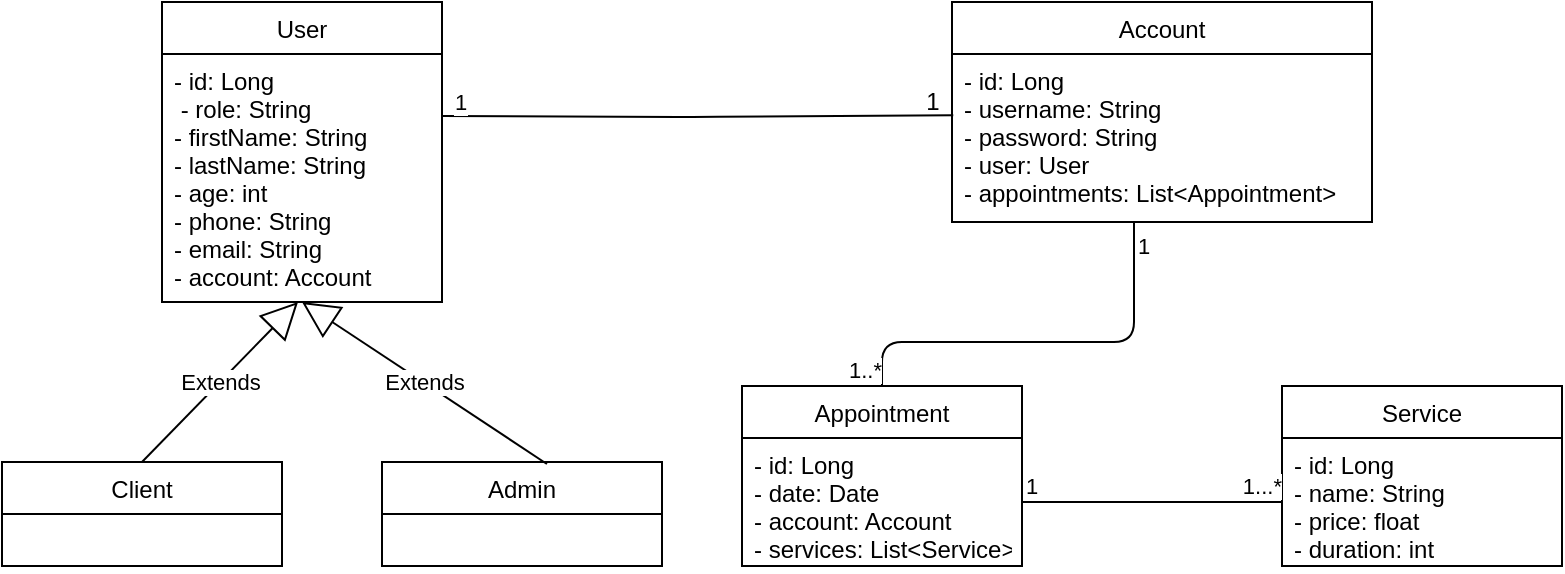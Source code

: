 <mxfile version="14.6.6" type="device"><diagram id="C5RBs43oDa-KdzZeNtuy" name="Page-1"><mxGraphModel dx="1278" dy="580" grid="1" gridSize="10" guides="1" tooltips="1" connect="1" arrows="1" fold="1" page="1" pageScale="1" pageWidth="827" pageHeight="1169" math="0" shadow="0"><root><mxCell id="WIyWlLk6GJQsqaUBKTNV-0"/><mxCell id="WIyWlLk6GJQsqaUBKTNV-1" parent="WIyWlLk6GJQsqaUBKTNV-0"/><mxCell id="j0f8JOt9fn69dyKwX__1-12" value="User" style="swimlane;fontStyle=0;childLayout=stackLayout;horizontal=1;startSize=26;fillColor=none;horizontalStack=0;resizeParent=1;resizeParentMax=0;resizeLast=0;collapsible=1;marginBottom=0;" parent="WIyWlLk6GJQsqaUBKTNV-1" vertex="1"><mxGeometry x="120" y="40" width="140" height="150" as="geometry"/></mxCell><mxCell id="j0f8JOt9fn69dyKwX__1-9" value="- id: Long&#10; - role: String&#10;- firstName: String&#10;- lastName: String&#10;- age: int&#10;- phone: String&#10;- email: String&#10;- account: Account" style="text;strokeColor=none;fillColor=none;align=left;verticalAlign=top;spacingLeft=4;spacingRight=4;overflow=hidden;rotatable=0;points=[[0,0.5],[1,0.5]];portConstraint=eastwest;" parent="j0f8JOt9fn69dyKwX__1-12" vertex="1"><mxGeometry y="26" width="140" height="124" as="geometry"/></mxCell><mxCell id="j0f8JOt9fn69dyKwX__1-16" value="Client" style="swimlane;fontStyle=0;childLayout=stackLayout;horizontal=1;startSize=26;fillColor=none;horizontalStack=0;resizeParent=1;resizeParentMax=0;resizeLast=0;collapsible=1;marginBottom=0;" parent="WIyWlLk6GJQsqaUBKTNV-1" vertex="1"><mxGeometry x="40" y="270" width="140" height="52" as="geometry"/></mxCell><mxCell id="j0f8JOt9fn69dyKwX__1-20" value="Admin" style="swimlane;fontStyle=0;childLayout=stackLayout;horizontal=1;startSize=26;fillColor=none;horizontalStack=0;resizeParent=1;resizeParentMax=0;resizeLast=0;collapsible=1;marginBottom=0;" parent="WIyWlLk6GJQsqaUBKTNV-1" vertex="1"><mxGeometry x="230" y="270" width="140" height="52" as="geometry"/></mxCell><mxCell id="j0f8JOt9fn69dyKwX__1-21" value="Account" style="swimlane;fontStyle=0;childLayout=stackLayout;horizontal=1;startSize=26;fillColor=none;horizontalStack=0;resizeParent=1;resizeParentMax=0;resizeLast=0;collapsible=1;marginBottom=0;" parent="WIyWlLk6GJQsqaUBKTNV-1" vertex="1"><mxGeometry x="515" y="40" width="210" height="110" as="geometry"/></mxCell><mxCell id="j0f8JOt9fn69dyKwX__1-22" value="- id: Long&#10;- username: String&#10;- password: String&#10;- user: User&#10;- appointments: List&lt;Appointment&gt;" style="text;strokeColor=none;fillColor=none;align=left;verticalAlign=top;spacingLeft=4;spacingRight=4;overflow=hidden;rotatable=0;points=[[0,0.5],[1,0.5]];portConstraint=eastwest;" parent="j0f8JOt9fn69dyKwX__1-21" vertex="1"><mxGeometry y="26" width="210" height="84" as="geometry"/></mxCell><mxCell id="j0f8JOt9fn69dyKwX__1-23" value="Appointment" style="swimlane;fontStyle=0;childLayout=stackLayout;horizontal=1;startSize=26;fillColor=none;horizontalStack=0;resizeParent=1;resizeParentMax=0;resizeLast=0;collapsible=1;marginBottom=0;" parent="WIyWlLk6GJQsqaUBKTNV-1" vertex="1"><mxGeometry x="410" y="232" width="140" height="90" as="geometry"/></mxCell><mxCell id="j0f8JOt9fn69dyKwX__1-24" value="- id: Long&#10;- date: Date&#10;- account: Account&#10;- services: List&lt;Service&gt;" style="text;strokeColor=none;fillColor=none;align=left;verticalAlign=top;spacingLeft=4;spacingRight=4;overflow=hidden;rotatable=0;points=[[0,0.5],[1,0.5]];portConstraint=eastwest;" parent="j0f8JOt9fn69dyKwX__1-23" vertex="1"><mxGeometry y="26" width="140" height="64" as="geometry"/></mxCell><mxCell id="j0f8JOt9fn69dyKwX__1-25" value="Service" style="swimlane;fontStyle=0;childLayout=stackLayout;horizontal=1;startSize=26;fillColor=none;horizontalStack=0;resizeParent=1;resizeParentMax=0;resizeLast=0;collapsible=1;marginBottom=0;" parent="WIyWlLk6GJQsqaUBKTNV-1" vertex="1"><mxGeometry x="680" y="232" width="140" height="90" as="geometry"/></mxCell><mxCell id="j0f8JOt9fn69dyKwX__1-26" value="- id: Long&#10;- name: String&#10;- price: float&#10;- duration: int" style="text;strokeColor=none;fillColor=none;align=left;verticalAlign=top;spacingLeft=4;spacingRight=4;overflow=hidden;rotatable=0;points=[[0,0.5],[1,0.5]];portConstraint=eastwest;" parent="j0f8JOt9fn69dyKwX__1-25" vertex="1"><mxGeometry y="26" width="140" height="64" as="geometry"/></mxCell><mxCell id="j0f8JOt9fn69dyKwX__1-27" value="Extends" style="endArrow=block;endSize=16;endFill=0;html=1;exitX=0.5;exitY=0;exitDx=0;exitDy=0;" parent="WIyWlLk6GJQsqaUBKTNV-1" source="j0f8JOt9fn69dyKwX__1-16" edge="1"><mxGeometry width="160" relative="1" as="geometry"><mxPoint x="410" y="240" as="sourcePoint"/><mxPoint x="188" y="190" as="targetPoint"/></mxGeometry></mxCell><mxCell id="j0f8JOt9fn69dyKwX__1-28" value="Extends" style="endArrow=block;endSize=16;endFill=0;html=1;exitX=0.589;exitY=0.019;exitDx=0;exitDy=0;exitPerimeter=0;" parent="WIyWlLk6GJQsqaUBKTNV-1" source="j0f8JOt9fn69dyKwX__1-20" edge="1"><mxGeometry width="160" relative="1" as="geometry"><mxPoint x="120" y="280" as="sourcePoint"/><mxPoint x="190" y="190" as="targetPoint"/></mxGeometry></mxCell><mxCell id="j0f8JOt9fn69dyKwX__1-29" value="" style="endArrow=none;html=1;edgeStyle=orthogonalEdgeStyle;entryX=0.003;entryY=0.364;entryDx=0;entryDy=0;entryPerimeter=0;" parent="WIyWlLk6GJQsqaUBKTNV-1" target="j0f8JOt9fn69dyKwX__1-22" edge="1"><mxGeometry relative="1" as="geometry"><mxPoint x="260" y="97" as="sourcePoint"/><mxPoint x="570" y="240" as="targetPoint"/></mxGeometry></mxCell><mxCell id="j0f8JOt9fn69dyKwX__1-37" value="1" style="edgeLabel;html=1;align=center;verticalAlign=middle;resizable=0;points=[];" parent="j0f8JOt9fn69dyKwX__1-29" vertex="1" connectable="0"><mxGeometry x="-0.928" y="7" relative="1" as="geometry"><mxPoint as="offset"/></mxGeometry></mxCell><mxCell id="j0f8JOt9fn69dyKwX__1-33" value="1" style="text;html=1;align=center;verticalAlign=middle;resizable=0;points=[];autosize=1;" parent="WIyWlLk6GJQsqaUBKTNV-1" vertex="1"><mxGeometry x="495" y="80" width="20" height="20" as="geometry"/></mxCell><mxCell id="j0f8JOt9fn69dyKwX__1-48" value="" style="endArrow=none;html=1;edgeStyle=orthogonalEdgeStyle;entryX=0.5;entryY=0;entryDx=0;entryDy=0;" parent="WIyWlLk6GJQsqaUBKTNV-1" target="j0f8JOt9fn69dyKwX__1-23" edge="1"><mxGeometry relative="1" as="geometry"><mxPoint x="606" y="150" as="sourcePoint"/><mxPoint x="570" y="240" as="targetPoint"/><Array as="points"><mxPoint x="606" y="210"/><mxPoint x="480" y="210"/></Array></mxGeometry></mxCell><mxCell id="j0f8JOt9fn69dyKwX__1-49" value="1" style="edgeLabel;resizable=0;html=1;align=left;verticalAlign=bottom;" parent="j0f8JOt9fn69dyKwX__1-48" connectable="0" vertex="1"><mxGeometry x="-1" relative="1" as="geometry"><mxPoint y="20" as="offset"/></mxGeometry></mxCell><mxCell id="j0f8JOt9fn69dyKwX__1-50" value="1..*" style="edgeLabel;resizable=0;html=1;align=right;verticalAlign=bottom;" parent="j0f8JOt9fn69dyKwX__1-48" connectable="0" vertex="1"><mxGeometry x="1" relative="1" as="geometry"/></mxCell><mxCell id="j0f8JOt9fn69dyKwX__1-51" value="" style="endArrow=none;html=1;edgeStyle=orthogonalEdgeStyle;exitX=1;exitY=0.5;exitDx=0;exitDy=0;entryX=0;entryY=0.5;entryDx=0;entryDy=0;" parent="WIyWlLk6GJQsqaUBKTNV-1" source="j0f8JOt9fn69dyKwX__1-24" target="j0f8JOt9fn69dyKwX__1-26" edge="1"><mxGeometry relative="1" as="geometry"><mxPoint x="410" y="240" as="sourcePoint"/><mxPoint x="570" y="240" as="targetPoint"/></mxGeometry></mxCell><mxCell id="j0f8JOt9fn69dyKwX__1-52" value="1" style="edgeLabel;resizable=0;html=1;align=left;verticalAlign=bottom;" parent="j0f8JOt9fn69dyKwX__1-51" connectable="0" vertex="1"><mxGeometry x="-1" relative="1" as="geometry"/></mxCell><mxCell id="j0f8JOt9fn69dyKwX__1-53" value="1...*" style="edgeLabel;resizable=0;html=1;align=right;verticalAlign=bottom;" parent="j0f8JOt9fn69dyKwX__1-51" connectable="0" vertex="1"><mxGeometry x="1" relative="1" as="geometry"/></mxCell></root></mxGraphModel></diagram></mxfile>